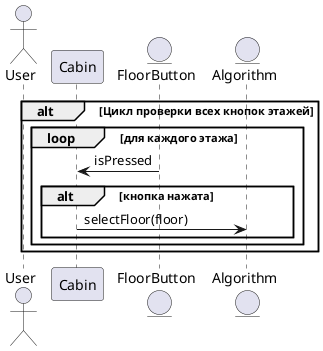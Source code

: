 @startuml
actor User
participant Cabin
entity FloorButton
entity Algorithm

' Атрибут для номера этажа
alt Цикл проверки всех кнопок этажей
  loop для каждого этажа
    FloorButton -> Cabin : isPressed
    alt кнопка нажата
      Cabin -> Algorithm : selectFloor(floor)
    end
  end
end
@enduml
